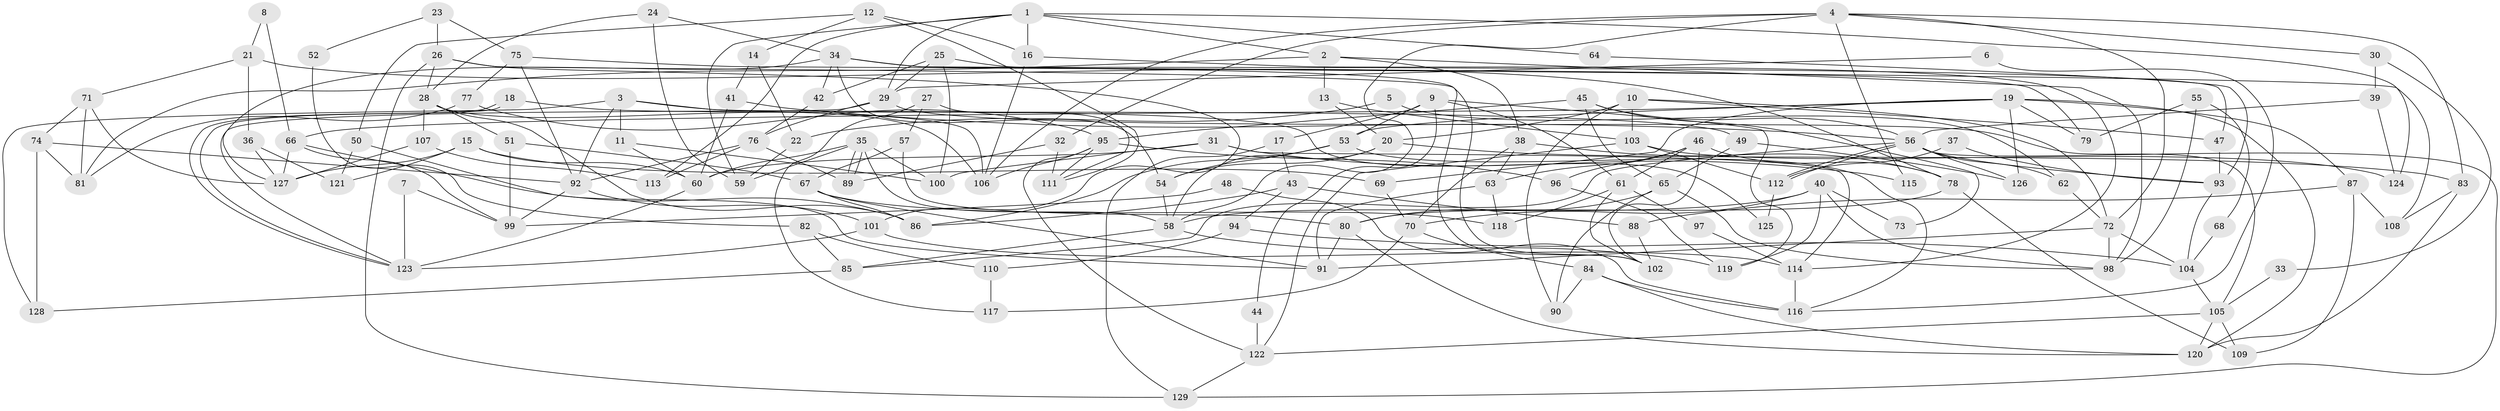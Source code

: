 // Generated by graph-tools (version 1.1) at 2025/11/02/27/25 16:11:21]
// undirected, 129 vertices, 258 edges
graph export_dot {
graph [start="1"]
  node [color=gray90,style=filled];
  1;
  2;
  3;
  4;
  5;
  6;
  7;
  8;
  9;
  10;
  11;
  12;
  13;
  14;
  15;
  16;
  17;
  18;
  19;
  20;
  21;
  22;
  23;
  24;
  25;
  26;
  27;
  28;
  29;
  30;
  31;
  32;
  33;
  34;
  35;
  36;
  37;
  38;
  39;
  40;
  41;
  42;
  43;
  44;
  45;
  46;
  47;
  48;
  49;
  50;
  51;
  52;
  53;
  54;
  55;
  56;
  57;
  58;
  59;
  60;
  61;
  62;
  63;
  64;
  65;
  66;
  67;
  68;
  69;
  70;
  71;
  72;
  73;
  74;
  75;
  76;
  77;
  78;
  79;
  80;
  81;
  82;
  83;
  84;
  85;
  86;
  87;
  88;
  89;
  90;
  91;
  92;
  93;
  94;
  95;
  96;
  97;
  98;
  99;
  100;
  101;
  102;
  103;
  104;
  105;
  106;
  107;
  108;
  109;
  110;
  111;
  112;
  113;
  114;
  115;
  116;
  117;
  118;
  119;
  120;
  121;
  122;
  123;
  124;
  125;
  126;
  127;
  128;
  129;
  1 -- 2;
  1 -- 29;
  1 -- 16;
  1 -- 59;
  1 -- 64;
  1 -- 113;
  1 -- 124;
  2 -- 13;
  2 -- 38;
  2 -- 81;
  2 -- 98;
  3 -- 11;
  3 -- 128;
  3 -- 92;
  3 -- 106;
  3 -- 125;
  4 -- 58;
  4 -- 72;
  4 -- 30;
  4 -- 32;
  4 -- 83;
  4 -- 106;
  4 -- 115;
  5 -- 22;
  5 -- 62;
  6 -- 29;
  6 -- 116;
  7 -- 123;
  7 -- 99;
  8 -- 66;
  8 -- 21;
  9 -- 53;
  9 -- 61;
  9 -- 17;
  9 -- 44;
  9 -- 119;
  10 -- 72;
  10 -- 20;
  10 -- 47;
  10 -- 90;
  10 -- 103;
  11 -- 100;
  11 -- 60;
  12 -- 16;
  12 -- 111;
  12 -- 14;
  12 -- 50;
  13 -- 103;
  13 -- 20;
  14 -- 41;
  14 -- 22;
  15 -- 60;
  15 -- 69;
  15 -- 121;
  15 -- 127;
  16 -- 106;
  16 -- 114;
  17 -- 129;
  17 -- 43;
  18 -- 49;
  18 -- 123;
  18 -- 123;
  19 -- 120;
  19 -- 66;
  19 -- 53;
  19 -- 69;
  19 -- 79;
  19 -- 87;
  19 -- 126;
  20 -- 58;
  20 -- 54;
  20 -- 83;
  21 -- 78;
  21 -- 36;
  21 -- 71;
  22 -- 59;
  23 -- 26;
  23 -- 75;
  23 -- 52;
  24 -- 34;
  24 -- 28;
  24 -- 59;
  25 -- 100;
  25 -- 29;
  25 -- 42;
  25 -- 79;
  26 -- 102;
  26 -- 28;
  26 -- 101;
  26 -- 129;
  27 -- 111;
  27 -- 57;
  27 -- 117;
  28 -- 106;
  28 -- 86;
  28 -- 51;
  28 -- 107;
  29 -- 123;
  29 -- 76;
  29 -- 105;
  30 -- 39;
  30 -- 33;
  31 -- 60;
  31 -- 114;
  31 -- 100;
  31 -- 115;
  32 -- 89;
  32 -- 111;
  33 -- 105;
  34 -- 102;
  34 -- 127;
  34 -- 42;
  34 -- 47;
  34 -- 54;
  35 -- 59;
  35 -- 89;
  35 -- 89;
  35 -- 58;
  35 -- 60;
  35 -- 100;
  36 -- 121;
  36 -- 127;
  37 -- 112;
  37 -- 93;
  38 -- 70;
  38 -- 78;
  38 -- 63;
  39 -- 124;
  39 -- 56;
  40 -- 58;
  40 -- 119;
  40 -- 70;
  40 -- 73;
  40 -- 98;
  41 -- 56;
  41 -- 60;
  42 -- 76;
  43 -- 88;
  43 -- 86;
  43 -- 94;
  44 -- 122;
  45 -- 56;
  45 -- 95;
  45 -- 65;
  45 -- 73;
  46 -- 96;
  46 -- 63;
  46 -- 61;
  46 -- 78;
  46 -- 102;
  47 -- 93;
  48 -- 116;
  48 -- 99;
  49 -- 65;
  49 -- 126;
  50 -- 91;
  50 -- 121;
  51 -- 99;
  51 -- 67;
  52 -- 82;
  53 -- 116;
  53 -- 54;
  53 -- 86;
  54 -- 58;
  55 -- 98;
  55 -- 79;
  55 -- 68;
  56 -- 93;
  56 -- 112;
  56 -- 112;
  56 -- 62;
  56 -- 85;
  56 -- 126;
  56 -- 129;
  57 -- 80;
  57 -- 67;
  58 -- 85;
  58 -- 119;
  60 -- 123;
  61 -- 118;
  61 -- 97;
  61 -- 102;
  62 -- 72;
  63 -- 91;
  63 -- 118;
  64 -- 93;
  65 -- 98;
  65 -- 80;
  65 -- 90;
  66 -- 86;
  66 -- 127;
  66 -- 99;
  67 -- 86;
  67 -- 91;
  67 -- 118;
  68 -- 104;
  69 -- 70;
  70 -- 84;
  70 -- 117;
  71 -- 127;
  71 -- 74;
  71 -- 81;
  72 -- 91;
  72 -- 98;
  72 -- 104;
  74 -- 81;
  74 -- 92;
  74 -- 128;
  75 -- 92;
  75 -- 77;
  75 -- 108;
  76 -- 92;
  76 -- 89;
  76 -- 113;
  77 -- 95;
  77 -- 81;
  78 -- 109;
  78 -- 80;
  80 -- 91;
  80 -- 120;
  82 -- 110;
  82 -- 85;
  83 -- 108;
  83 -- 120;
  84 -- 120;
  84 -- 90;
  84 -- 116;
  85 -- 128;
  87 -- 108;
  87 -- 88;
  87 -- 109;
  88 -- 102;
  92 -- 99;
  92 -- 101;
  93 -- 104;
  94 -- 104;
  94 -- 110;
  95 -- 106;
  95 -- 122;
  95 -- 96;
  95 -- 111;
  96 -- 119;
  97 -- 114;
  101 -- 114;
  101 -- 123;
  103 -- 122;
  103 -- 112;
  103 -- 124;
  104 -- 105;
  105 -- 120;
  105 -- 109;
  105 -- 122;
  107 -- 113;
  107 -- 127;
  110 -- 117;
  112 -- 125;
  114 -- 116;
  122 -- 129;
}

